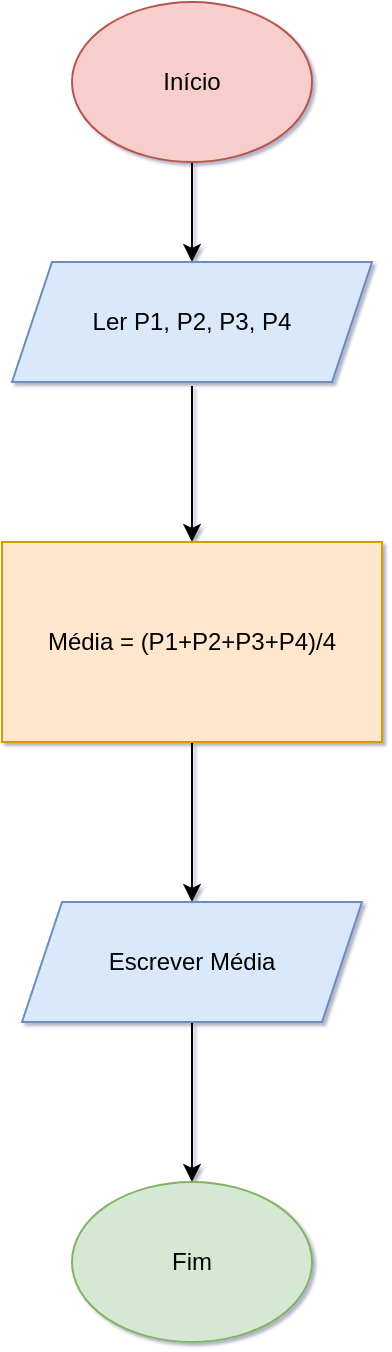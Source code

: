 <mxfile version="28.2.3">
  <diagram name="Página-1" id="oh0Ci-yldeJuqW9jqT2j">
    <mxGraphModel dx="1418" dy="786" grid="1" gridSize="10" guides="1" tooltips="1" connect="1" arrows="1" fold="1" page="1" pageScale="1" pageWidth="827" pageHeight="1169" background="#ffffff" math="0" shadow="1">
      <root>
        <mxCell id="0" />
        <mxCell id="1" parent="0" />
        <mxCell id="IHZA9jqLh9YRXk_rwiKL-3" style="edgeStyle=orthogonalEdgeStyle;rounded=0;orthogonalLoop=1;jettySize=auto;html=1;" edge="1" parent="1" source="IHZA9jqLh9YRXk_rwiKL-1" target="IHZA9jqLh9YRXk_rwiKL-2">
          <mxGeometry relative="1" as="geometry" />
        </mxCell>
        <mxCell id="IHZA9jqLh9YRXk_rwiKL-1" value="Início" style="ellipse;whiteSpace=wrap;html=1;fillColor=#f8cecc;strokeColor=#b85450;" vertex="1" parent="1">
          <mxGeometry x="340" y="30" width="120" height="80" as="geometry" />
        </mxCell>
        <mxCell id="IHZA9jqLh9YRXk_rwiKL-5" value="" style="edgeStyle=orthogonalEdgeStyle;rounded=0;orthogonalLoop=1;jettySize=auto;html=1;" edge="1" parent="1" target="IHZA9jqLh9YRXk_rwiKL-4">
          <mxGeometry relative="1" as="geometry">
            <mxPoint x="400" y="222" as="sourcePoint" />
            <Array as="points">
              <mxPoint x="400" y="222" />
            </Array>
          </mxGeometry>
        </mxCell>
        <mxCell id="IHZA9jqLh9YRXk_rwiKL-2" value="Ler P1, P2, P3, P4" style="shape=parallelogram;perimeter=parallelogramPerimeter;whiteSpace=wrap;html=1;fixedSize=1;fillColor=#dae8fc;strokeColor=#6c8ebf;" vertex="1" parent="1">
          <mxGeometry x="310" y="160" width="180" height="60" as="geometry" />
        </mxCell>
        <mxCell id="IHZA9jqLh9YRXk_rwiKL-7" value="" style="edgeStyle=orthogonalEdgeStyle;rounded=0;orthogonalLoop=1;jettySize=auto;html=1;" edge="1" parent="1" source="IHZA9jqLh9YRXk_rwiKL-4" target="IHZA9jqLh9YRXk_rwiKL-6">
          <mxGeometry relative="1" as="geometry" />
        </mxCell>
        <mxCell id="IHZA9jqLh9YRXk_rwiKL-4" value="Média = (P1+P2+P3+P4)/4" style="whiteSpace=wrap;html=1;fillColor=#ffe6cc;strokeColor=#d79b00;" vertex="1" parent="1">
          <mxGeometry x="305" y="300" width="190" height="100" as="geometry" />
        </mxCell>
        <mxCell id="IHZA9jqLh9YRXk_rwiKL-9" value="" style="edgeStyle=orthogonalEdgeStyle;rounded=0;orthogonalLoop=1;jettySize=auto;html=1;" edge="1" parent="1" source="IHZA9jqLh9YRXk_rwiKL-6" target="IHZA9jqLh9YRXk_rwiKL-8">
          <mxGeometry relative="1" as="geometry" />
        </mxCell>
        <mxCell id="IHZA9jqLh9YRXk_rwiKL-6" value="Escrever Média" style="shape=parallelogram;perimeter=parallelogramPerimeter;whiteSpace=wrap;html=1;fixedSize=1;fillColor=#dae8fc;strokeColor=#6c8ebf;" vertex="1" parent="1">
          <mxGeometry x="315" y="480" width="170" height="60" as="geometry" />
        </mxCell>
        <mxCell id="IHZA9jqLh9YRXk_rwiKL-8" value="Fim" style="ellipse;whiteSpace=wrap;html=1;fillColor=#d5e8d4;strokeColor=#82b366;" vertex="1" parent="1">
          <mxGeometry x="340" y="620" width="120" height="80" as="geometry" />
        </mxCell>
      </root>
    </mxGraphModel>
  </diagram>
</mxfile>
